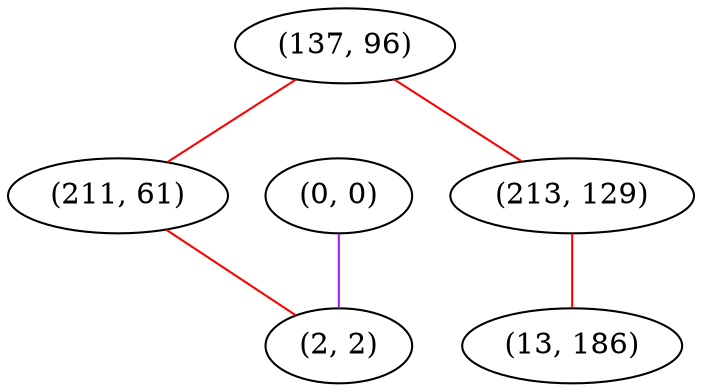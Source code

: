 graph "" {
"(137, 96)";
"(0, 0)";
"(211, 61)";
"(213, 129)";
"(13, 186)";
"(2, 2)";
"(137, 96)" -- "(213, 129)"  [color=red, key=0, weight=1];
"(137, 96)" -- "(211, 61)"  [color=red, key=0, weight=1];
"(0, 0)" -- "(2, 2)"  [color=purple, key=0, weight=4];
"(211, 61)" -- "(2, 2)"  [color=red, key=0, weight=1];
"(213, 129)" -- "(13, 186)"  [color=red, key=0, weight=1];
}
